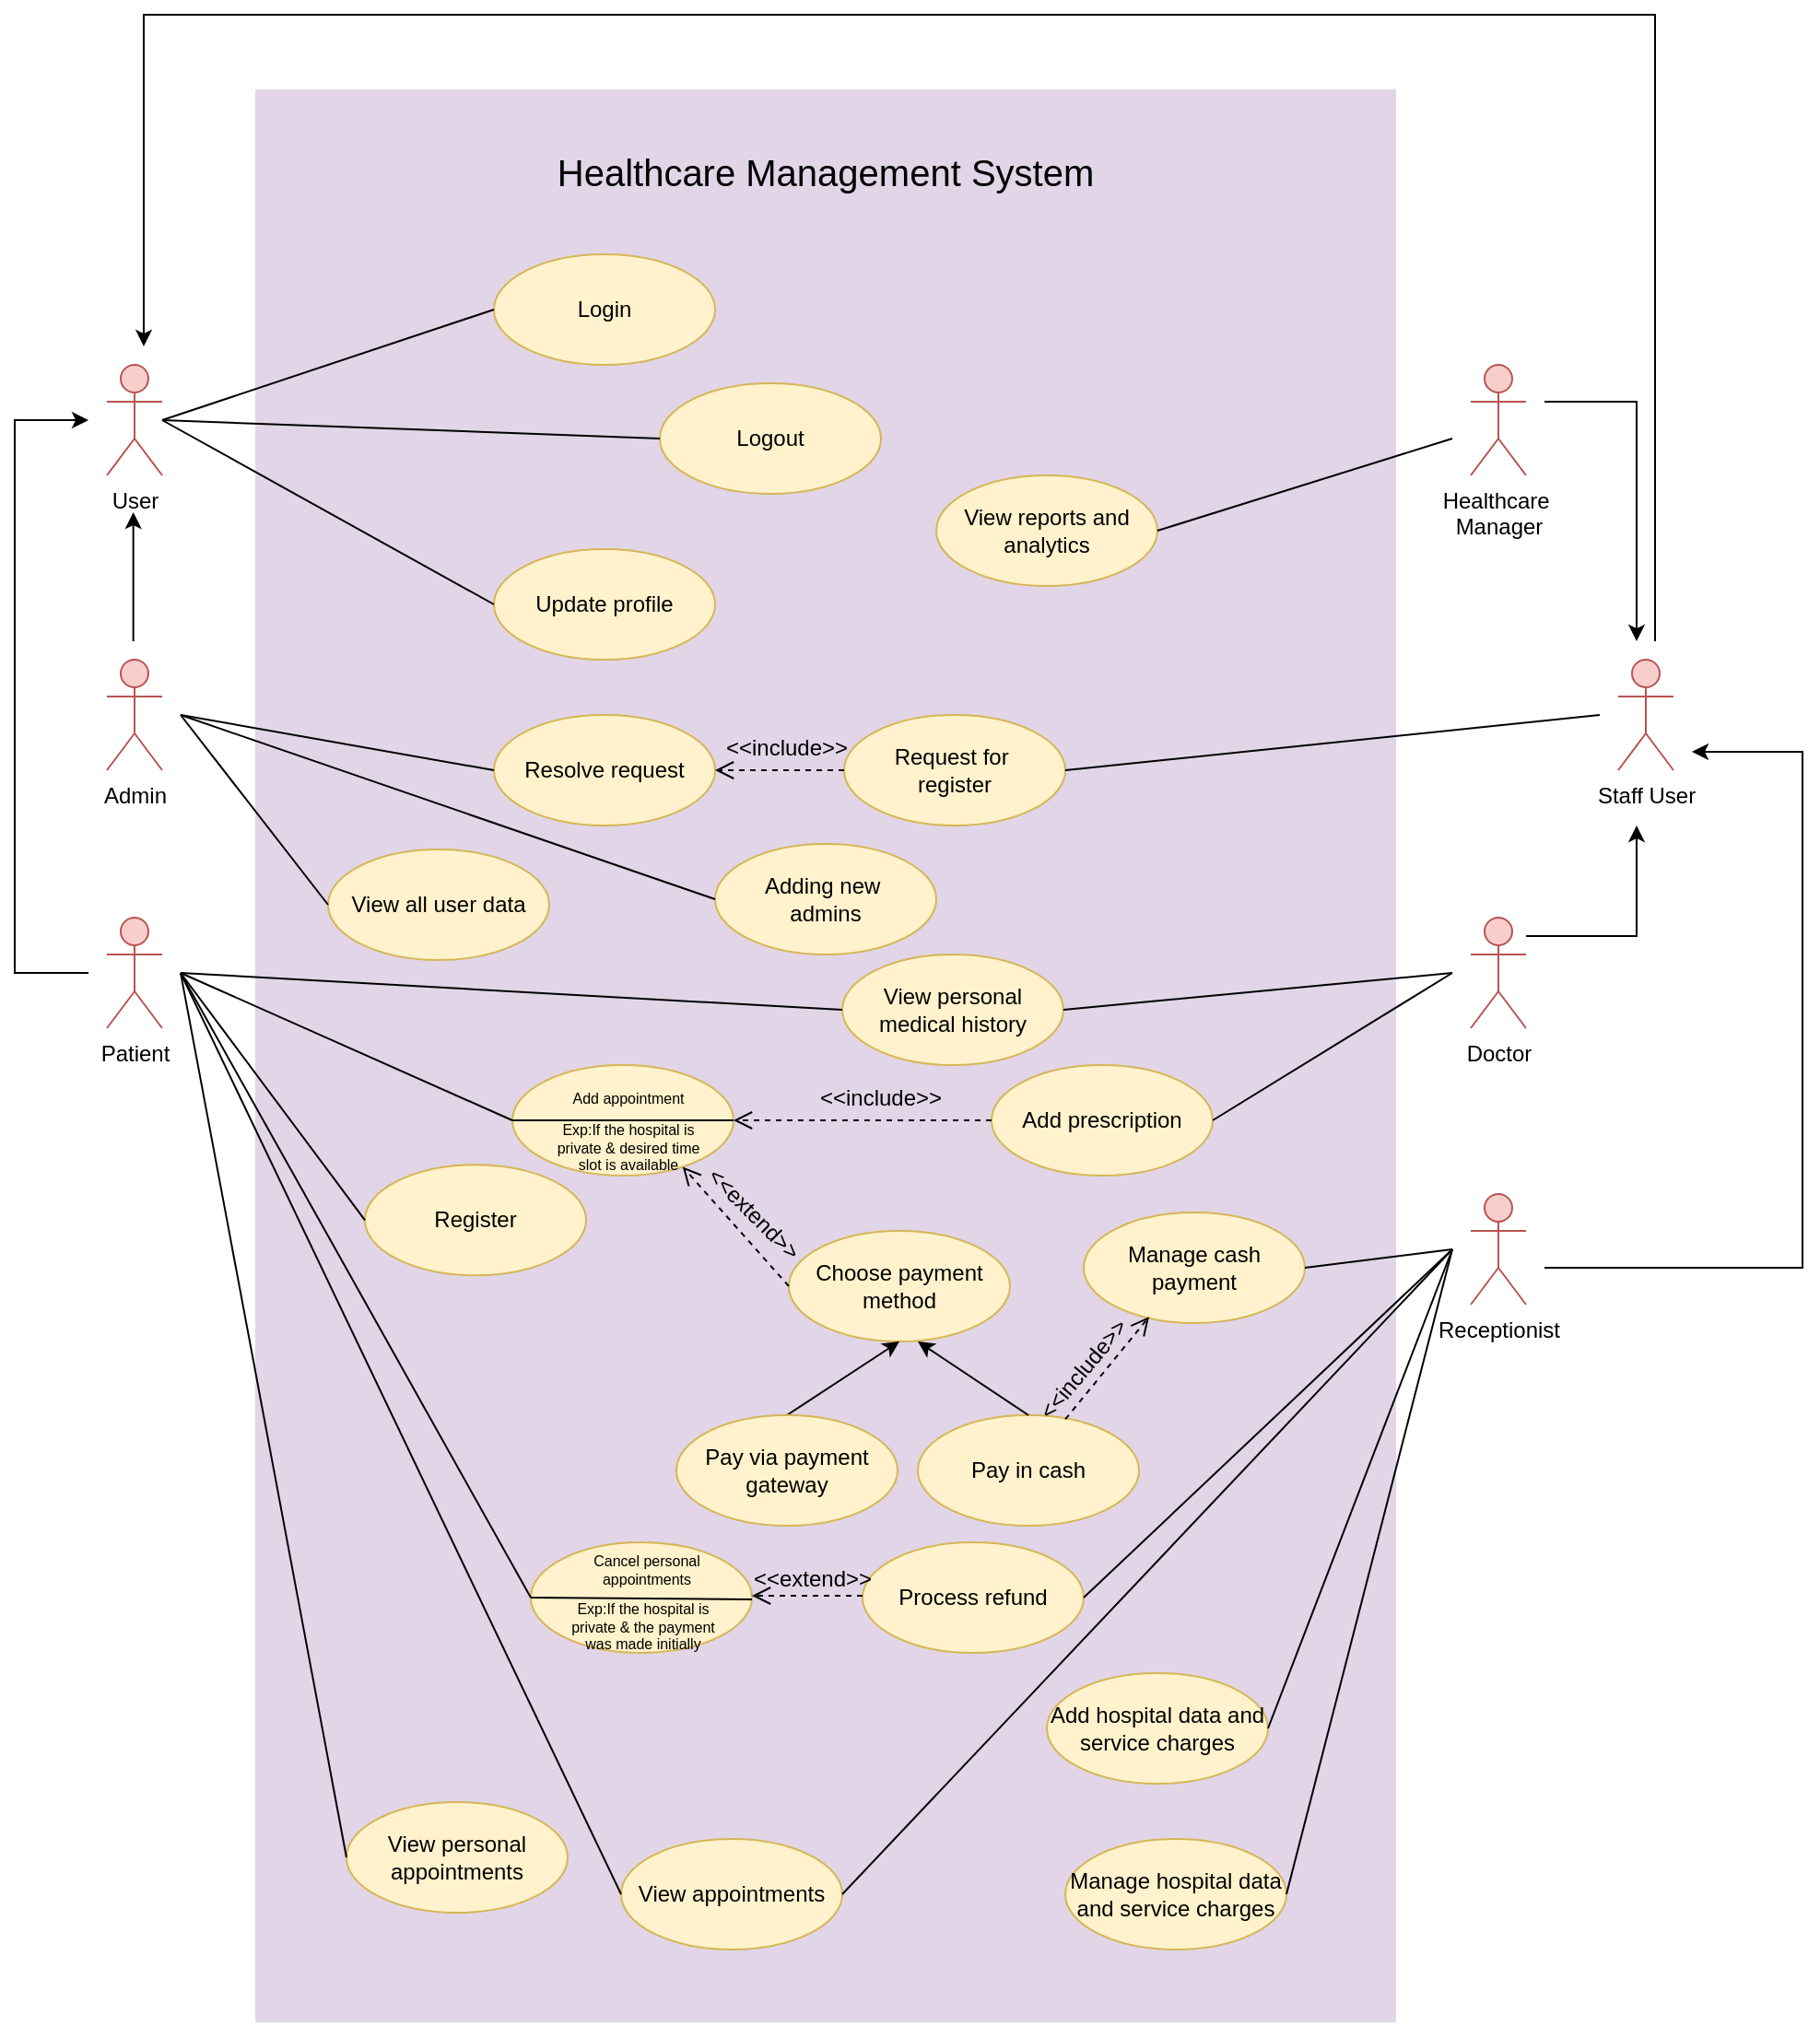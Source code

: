 <mxfile version="24.7.7">
  <diagram name="Page-1" id="v6H_yYatDB-NajqB6iEE">
    <mxGraphModel dx="1545" dy="383" grid="1" gridSize="10" guides="1" tooltips="1" connect="1" arrows="1" fold="1" page="1" pageScale="1" pageWidth="850" pageHeight="1100" math="0" shadow="0">
      <root>
        <mxCell id="0" />
        <mxCell id="1" parent="0" />
        <mxCell id="wTjUlb8jR-apnW_w9-XR-1" value="" style="rounded=0;whiteSpace=wrap;html=1;fillColor=#e1d5e7;strokeColor=#FFFFFF;" parent="1" vertex="1">
          <mxGeometry x="100" y="80" width="620" height="1050" as="geometry" />
        </mxCell>
        <mxCell id="wTjUlb8jR-apnW_w9-XR-2" value="&lt;font size=&quot;1&quot; style=&quot;&quot;&gt;&lt;span style=&quot;font-size: 20px;&quot;&gt;Healthcare Management System&lt;/span&gt;&lt;/font&gt;" style="text;html=1;align=center;verticalAlign=middle;whiteSpace=wrap;rounded=0;glass=0;" parent="1" vertex="1">
          <mxGeometry x="250" y="110" width="320" height="30" as="geometry" />
        </mxCell>
        <mxCell id="wTjUlb8jR-apnW_w9-XR-3" value="Admin" style="shape=umlActor;verticalLabelPosition=bottom;verticalAlign=top;html=1;outlineConnect=0;fillColor=#f8cecc;strokeColor=#b85450;" parent="1" vertex="1">
          <mxGeometry x="20" y="390" width="30" height="60" as="geometry" />
        </mxCell>
        <mxCell id="wTjUlb8jR-apnW_w9-XR-5" value="Healthcare&amp;nbsp;&lt;div&gt;Manager&lt;div&gt;&lt;br&gt;&lt;/div&gt;&lt;/div&gt;" style="shape=umlActor;verticalLabelPosition=bottom;verticalAlign=top;html=1;outlineConnect=0;fillColor=#f8cecc;strokeColor=#b85450;" parent="1" vertex="1">
          <mxGeometry x="760" y="230" width="30" height="60" as="geometry" />
        </mxCell>
        <mxCell id="wTjUlb8jR-apnW_w9-XR-6" value="Patient&lt;div&gt;&lt;br&gt;&lt;/div&gt;" style="shape=umlActor;verticalLabelPosition=bottom;verticalAlign=top;html=1;outlineConnect=0;fillColor=#f8cecc;strokeColor=#b85450;" parent="1" vertex="1">
          <mxGeometry x="20" y="530" width="30" height="60" as="geometry" />
        </mxCell>
        <mxCell id="wTjUlb8jR-apnW_w9-XR-7" value="&lt;div&gt;Doctor&lt;/div&gt;" style="shape=umlActor;verticalLabelPosition=bottom;verticalAlign=top;html=1;outlineConnect=0;fillColor=#f8cecc;strokeColor=#b85450;" parent="1" vertex="1">
          <mxGeometry x="760" y="530" width="30" height="60" as="geometry" />
        </mxCell>
        <mxCell id="wTjUlb8jR-apnW_w9-XR-8" value="&lt;div&gt;Receptionist&lt;/div&gt;" style="shape=umlActor;verticalLabelPosition=bottom;verticalAlign=top;html=1;outlineConnect=0;fillColor=#f8cecc;strokeColor=#b85450;" parent="1" vertex="1">
          <mxGeometry x="760" y="680" width="30" height="60" as="geometry" />
        </mxCell>
        <mxCell id="wTjUlb8jR-apnW_w9-XR-17" value="Staff User" style="shape=umlActor;verticalLabelPosition=bottom;verticalAlign=top;html=1;outlineConnect=0;fillColor=#f8cecc;strokeColor=#b85450;" parent="1" vertex="1">
          <mxGeometry x="840" y="390" width="30" height="60" as="geometry" />
        </mxCell>
        <mxCell id="wTjUlb8jR-apnW_w9-XR-22" value="User" style="shape=umlActor;verticalLabelPosition=bottom;verticalAlign=top;html=1;outlineConnect=0;fillColor=#f8cecc;strokeColor=#b85450;" parent="1" vertex="1">
          <mxGeometry x="20" y="230" width="30" height="60" as="geometry" />
        </mxCell>
        <mxCell id="wTjUlb8jR-apnW_w9-XR-25" value="Login" style="ellipse;whiteSpace=wrap;html=1;fillColor=#fff2cc;strokeColor=#d6b656;" parent="1" vertex="1">
          <mxGeometry x="230" y="170" width="120" height="60" as="geometry" />
        </mxCell>
        <mxCell id="wTjUlb8jR-apnW_w9-XR-26" value="Logout" style="ellipse;whiteSpace=wrap;html=1;fillColor=#fff2cc;strokeColor=#d6b656;" parent="1" vertex="1">
          <mxGeometry x="320" y="240" width="120" height="60" as="geometry" />
        </mxCell>
        <mxCell id="wTjUlb8jR-apnW_w9-XR-27" value="" style="endArrow=none;html=1;rounded=0;entryX=0;entryY=0.5;entryDx=0;entryDy=0;" parent="1" target="wTjUlb8jR-apnW_w9-XR-25" edge="1">
          <mxGeometry width="50" height="50" relative="1" as="geometry">
            <mxPoint x="50" y="260" as="sourcePoint" />
            <mxPoint x="400" y="400" as="targetPoint" />
          </mxGeometry>
        </mxCell>
        <mxCell id="wTjUlb8jR-apnW_w9-XR-28" value="" style="endArrow=none;html=1;rounded=0;entryX=0;entryY=0.5;entryDx=0;entryDy=0;" parent="1" target="wTjUlb8jR-apnW_w9-XR-26" edge="1">
          <mxGeometry width="50" height="50" relative="1" as="geometry">
            <mxPoint x="50" y="260" as="sourcePoint" />
            <mxPoint x="240" y="210" as="targetPoint" />
          </mxGeometry>
        </mxCell>
        <mxCell id="wTjUlb8jR-apnW_w9-XR-34" value="" style="endArrow=classic;html=1;rounded=0;" parent="1" edge="1">
          <mxGeometry width="50" height="50" relative="1" as="geometry">
            <mxPoint x="800" y="250" as="sourcePoint" />
            <mxPoint x="850" y="380" as="targetPoint" />
            <Array as="points">
              <mxPoint x="850" y="250" />
            </Array>
          </mxGeometry>
        </mxCell>
        <mxCell id="wTjUlb8jR-apnW_w9-XR-35" value="" style="endArrow=classic;html=1;rounded=0;" parent="1" edge="1">
          <mxGeometry width="50" height="50" relative="1" as="geometry">
            <mxPoint x="790" y="540" as="sourcePoint" />
            <mxPoint x="850" y="480" as="targetPoint" />
            <Array as="points">
              <mxPoint x="850" y="540" />
            </Array>
          </mxGeometry>
        </mxCell>
        <mxCell id="wTjUlb8jR-apnW_w9-XR-36" value="" style="endArrow=classic;html=1;rounded=0;" parent="1" edge="1">
          <mxGeometry width="50" height="50" relative="1" as="geometry">
            <mxPoint x="800" y="720" as="sourcePoint" />
            <mxPoint x="880" y="440" as="targetPoint" />
            <Array as="points">
              <mxPoint x="940" y="720" />
              <mxPoint x="940" y="440" />
            </Array>
          </mxGeometry>
        </mxCell>
        <mxCell id="wTjUlb8jR-apnW_w9-XR-37" value="" style="endArrow=classic;html=1;rounded=0;" parent="1" edge="1">
          <mxGeometry width="50" height="50" relative="1" as="geometry">
            <mxPoint x="34.33" y="380" as="sourcePoint" />
            <mxPoint x="34.33" y="310" as="targetPoint" />
            <Array as="points" />
          </mxGeometry>
        </mxCell>
        <mxCell id="wTjUlb8jR-apnW_w9-XR-38" value="" style="endArrow=classic;html=1;rounded=0;" parent="1" edge="1">
          <mxGeometry width="50" height="50" relative="1" as="geometry">
            <mxPoint x="10" y="560" as="sourcePoint" />
            <mxPoint x="10" y="260" as="targetPoint" />
            <Array as="points">
              <mxPoint x="-30" y="560" />
              <mxPoint x="-30" y="260" />
            </Array>
          </mxGeometry>
        </mxCell>
        <mxCell id="wTjUlb8jR-apnW_w9-XR-41" value="Register" style="ellipse;whiteSpace=wrap;html=1;fillColor=#fff2cc;strokeColor=#d6b656;" parent="1" vertex="1">
          <mxGeometry x="160" y="664.14" width="120" height="60" as="geometry" />
        </mxCell>
        <mxCell id="wTjUlb8jR-apnW_w9-XR-42" value="" style="endArrow=none;html=1;rounded=0;entryX=0;entryY=0.5;entryDx=0;entryDy=0;" parent="1" target="wTjUlb8jR-apnW_w9-XR-41" edge="1">
          <mxGeometry width="50" height="50" relative="1" as="geometry">
            <mxPoint x="60" y="560" as="sourcePoint" />
            <mxPoint x="400" y="400" as="targetPoint" />
          </mxGeometry>
        </mxCell>
        <mxCell id="wTjUlb8jR-apnW_w9-XR-43" value="Request for&amp;nbsp;&lt;div&gt;register&lt;/div&gt;" style="ellipse;whiteSpace=wrap;html=1;fillColor=#fff2cc;strokeColor=#d6b656;" parent="1" vertex="1">
          <mxGeometry x="420" y="420" width="120" height="60" as="geometry" />
        </mxCell>
        <mxCell id="wTjUlb8jR-apnW_w9-XR-44" value="" style="endArrow=none;html=1;rounded=0;exitX=1;exitY=0.5;exitDx=0;exitDy=0;" parent="1" source="wTjUlb8jR-apnW_w9-XR-43" edge="1">
          <mxGeometry width="50" height="50" relative="1" as="geometry">
            <mxPoint x="350" y="430" as="sourcePoint" />
            <mxPoint x="830" y="420" as="targetPoint" />
          </mxGeometry>
        </mxCell>
        <mxCell id="wTjUlb8jR-apnW_w9-XR-45" value="View personal medical history" style="ellipse;whiteSpace=wrap;html=1;fillColor=#fff2cc;strokeColor=#d6b656;" parent="1" vertex="1">
          <mxGeometry x="419" y="550" width="120" height="60" as="geometry" />
        </mxCell>
        <mxCell id="wTjUlb8jR-apnW_w9-XR-46" value="" style="endArrow=none;html=1;rounded=0;entryX=0;entryY=0.5;entryDx=0;entryDy=0;" parent="1" target="wTjUlb8jR-apnW_w9-XR-45" edge="1">
          <mxGeometry width="50" height="50" relative="1" as="geometry">
            <mxPoint x="60" y="560" as="sourcePoint" />
            <mxPoint x="400" y="510" as="targetPoint" />
          </mxGeometry>
        </mxCell>
        <mxCell id="wTjUlb8jR-apnW_w9-XR-47" value="" style="endArrow=none;html=1;rounded=0;exitX=1;exitY=0.5;exitDx=0;exitDy=0;" parent="1" source="wTjUlb8jR-apnW_w9-XR-45" edge="1">
          <mxGeometry width="50" height="50" relative="1" as="geometry">
            <mxPoint x="350" y="560" as="sourcePoint" />
            <mxPoint x="750" y="560" as="targetPoint" />
          </mxGeometry>
        </mxCell>
        <mxCell id="wTjUlb8jR-apnW_w9-XR-48" value="View appointments" style="ellipse;whiteSpace=wrap;html=1;fillColor=#fff2cc;strokeColor=#d6b656;" parent="1" vertex="1">
          <mxGeometry x="299" y="1030" width="120" height="60" as="geometry" />
        </mxCell>
        <mxCell id="wTjUlb8jR-apnW_w9-XR-49" value="" style="endArrow=none;html=1;rounded=0;entryX=0;entryY=0.5;entryDx=0;entryDy=0;" parent="1" target="wTjUlb8jR-apnW_w9-XR-48" edge="1">
          <mxGeometry width="50" height="50" relative="1" as="geometry">
            <mxPoint x="60" y="560" as="sourcePoint" />
            <mxPoint x="450" y="480" as="targetPoint" />
          </mxGeometry>
        </mxCell>
        <mxCell id="wTjUlb8jR-apnW_w9-XR-50" value="" style="endArrow=none;html=1;rounded=0;exitX=1;exitY=0.5;exitDx=0;exitDy=0;" parent="1" source="wTjUlb8jR-apnW_w9-XR-48" edge="1">
          <mxGeometry width="50" height="50" relative="1" as="geometry">
            <mxPoint x="400" y="530" as="sourcePoint" />
            <mxPoint x="750" y="710" as="targetPoint" />
          </mxGeometry>
        </mxCell>
        <mxCell id="wTjUlb8jR-apnW_w9-XR-51" value="Update profile" style="ellipse;whiteSpace=wrap;html=1;fillColor=#fff2cc;strokeColor=#d6b656;" parent="1" vertex="1">
          <mxGeometry x="230" y="330" width="120" height="60" as="geometry" />
        </mxCell>
        <mxCell id="wTjUlb8jR-apnW_w9-XR-52" value="" style="endArrow=none;html=1;rounded=0;exitX=0;exitY=0.5;exitDx=0;exitDy=0;" parent="1" source="wTjUlb8jR-apnW_w9-XR-51" edge="1">
          <mxGeometry width="50" height="50" relative="1" as="geometry">
            <mxPoint x="400" y="780" as="sourcePoint" />
            <mxPoint x="50" y="260" as="targetPoint" />
          </mxGeometry>
        </mxCell>
        <mxCell id="wTjUlb8jR-apnW_w9-XR-53" value="" style="endArrow=classic;html=1;rounded=0;" parent="1" edge="1">
          <mxGeometry width="50" height="50" relative="1" as="geometry">
            <mxPoint x="860" y="380" as="sourcePoint" />
            <mxPoint x="40" y="220" as="targetPoint" />
            <Array as="points">
              <mxPoint x="860" y="40" />
              <mxPoint x="440" y="40" />
              <mxPoint x="40" y="40" />
            </Array>
          </mxGeometry>
        </mxCell>
        <mxCell id="wTjUlb8jR-apnW_w9-XR-56" value="" style="ellipse;whiteSpace=wrap;html=1;fillColor=#fff2cc;strokeColor=#d6b656;" parent="1" vertex="1">
          <mxGeometry x="240" y="610" width="120" height="60" as="geometry" />
        </mxCell>
        <mxCell id="wTjUlb8jR-apnW_w9-XR-57" value="" style="ellipse;whiteSpace=wrap;html=1;fillColor=#fff2cc;strokeColor=#d6b656;" parent="1" vertex="1">
          <mxGeometry x="250" y="869" width="120" height="60" as="geometry" />
        </mxCell>
        <mxCell id="wTjUlb8jR-apnW_w9-XR-58" value="View personal appointments" style="ellipse;whiteSpace=wrap;html=1;fillColor=#fff2cc;strokeColor=#d6b656;" parent="1" vertex="1">
          <mxGeometry x="150" y="1010" width="120" height="60" as="geometry" />
        </mxCell>
        <mxCell id="wTjUlb8jR-apnW_w9-XR-59" value="" style="endArrow=none;html=1;rounded=0;entryX=0;entryY=0.5;entryDx=0;entryDy=0;" parent="1" target="wTjUlb8jR-apnW_w9-XR-56" edge="1">
          <mxGeometry width="50" height="50" relative="1" as="geometry">
            <mxPoint x="60" y="560" as="sourcePoint" />
            <mxPoint x="700" y="700" as="targetPoint" />
          </mxGeometry>
        </mxCell>
        <mxCell id="wTjUlb8jR-apnW_w9-XR-60" value="" style="endArrow=none;html=1;rounded=0;entryX=0;entryY=0.5;entryDx=0;entryDy=0;" parent="1" target="wTjUlb8jR-apnW_w9-XR-58" edge="1">
          <mxGeometry width="50" height="50" relative="1" as="geometry">
            <mxPoint x="60" y="560" as="sourcePoint" />
            <mxPoint x="700" y="700" as="targetPoint" />
          </mxGeometry>
        </mxCell>
        <mxCell id="wTjUlb8jR-apnW_w9-XR-61" value="" style="endArrow=none;html=1;rounded=0;exitX=0;exitY=0.5;exitDx=0;exitDy=0;" parent="1" source="wTjUlb8jR-apnW_w9-XR-57" edge="1">
          <mxGeometry width="50" height="50" relative="1" as="geometry">
            <mxPoint x="650" y="750" as="sourcePoint" />
            <mxPoint x="60" y="560" as="targetPoint" />
          </mxGeometry>
        </mxCell>
        <mxCell id="wTjUlb8jR-apnW_w9-XR-63" value="View reports and analytics" style="ellipse;whiteSpace=wrap;html=1;fillColor=#fff2cc;strokeColor=#d6b656;" parent="1" vertex="1">
          <mxGeometry x="470" y="290" width="120" height="60" as="geometry" />
        </mxCell>
        <mxCell id="wTjUlb8jR-apnW_w9-XR-64" value="" style="endArrow=none;html=1;rounded=0;exitX=1;exitY=0.5;exitDx=0;exitDy=0;" parent="1" source="wTjUlb8jR-apnW_w9-XR-63" edge="1">
          <mxGeometry width="50" height="50" relative="1" as="geometry">
            <mxPoint x="590" y="550" as="sourcePoint" />
            <mxPoint x="750" y="270" as="targetPoint" />
          </mxGeometry>
        </mxCell>
        <mxCell id="wTjUlb8jR-apnW_w9-XR-65" value="Add prescription" style="ellipse;whiteSpace=wrap;html=1;fillColor=#fff2cc;strokeColor=#d6b656;" parent="1" vertex="1">
          <mxGeometry x="500" y="610" width="120" height="60" as="geometry" />
        </mxCell>
        <mxCell id="wTjUlb8jR-apnW_w9-XR-66" value="" style="endArrow=none;html=1;rounded=0;exitX=1;exitY=0.5;exitDx=0;exitDy=0;" parent="1" source="wTjUlb8jR-apnW_w9-XR-65" edge="1">
          <mxGeometry width="50" height="50" relative="1" as="geometry">
            <mxPoint x="590" y="610" as="sourcePoint" />
            <mxPoint x="750" y="560" as="targetPoint" />
          </mxGeometry>
        </mxCell>
        <mxCell id="wTjUlb8jR-apnW_w9-XR-72" value="" style="html=1;verticalAlign=bottom;endArrow=open;dashed=1;endSize=8;curved=0;rounded=0;exitX=0;exitY=0.5;exitDx=0;exitDy=0;entryX=1;entryY=0.5;entryDx=0;entryDy=0;" parent="1" source="wTjUlb8jR-apnW_w9-XR-65" target="wTjUlb8jR-apnW_w9-XR-56" edge="1">
          <mxGeometry relative="1" as="geometry">
            <mxPoint x="530" y="615" as="targetPoint" />
          </mxGeometry>
        </mxCell>
        <mxCell id="wTjUlb8jR-apnW_w9-XR-73" value="&amp;lt;&amp;lt;include&amp;gt;&amp;gt;" style="text;html=1;align=center;verticalAlign=middle;whiteSpace=wrap;rounded=0;" parent="1" vertex="1">
          <mxGeometry x="410" y="613" width="60" height="30" as="geometry" />
        </mxCell>
        <mxCell id="wTjUlb8jR-apnW_w9-XR-76" value="Resolve request" style="ellipse;whiteSpace=wrap;html=1;fillColor=#fff2cc;strokeColor=#d6b656;" parent="1" vertex="1">
          <mxGeometry x="230" y="420" width="120" height="60" as="geometry" />
        </mxCell>
        <mxCell id="wTjUlb8jR-apnW_w9-XR-77" value="" style="endArrow=none;html=1;rounded=0;entryX=0;entryY=0.5;entryDx=0;entryDy=0;" parent="1" target="wTjUlb8jR-apnW_w9-XR-76" edge="1">
          <mxGeometry width="50" height="50" relative="1" as="geometry">
            <mxPoint x="60" y="420" as="sourcePoint" />
            <mxPoint x="560" y="590" as="targetPoint" />
          </mxGeometry>
        </mxCell>
        <mxCell id="wTjUlb8jR-apnW_w9-XR-78" value="&amp;lt;&amp;lt;include&amp;gt;&amp;gt;" style="text;html=1;align=center;verticalAlign=middle;whiteSpace=wrap;rounded=0;" parent="1" vertex="1">
          <mxGeometry x="359" y="423" width="60" height="30" as="geometry" />
        </mxCell>
        <mxCell id="wTjUlb8jR-apnW_w9-XR-79" value="" style="html=1;verticalAlign=bottom;endArrow=open;dashed=1;endSize=8;curved=0;rounded=0;exitX=0;exitY=0.5;exitDx=0;exitDy=0;entryX=1;entryY=0.5;entryDx=0;entryDy=0;" parent="1" source="wTjUlb8jR-apnW_w9-XR-43" target="wTjUlb8jR-apnW_w9-XR-76" edge="1">
          <mxGeometry relative="1" as="geometry">
            <mxPoint x="370" y="590" as="targetPoint" />
            <mxPoint x="470" y="590" as="sourcePoint" />
            <Array as="points" />
          </mxGeometry>
        </mxCell>
        <mxCell id="wTjUlb8jR-apnW_w9-XR-80" value="Adding new&amp;nbsp;&lt;div&gt;admins&lt;/div&gt;" style="ellipse;whiteSpace=wrap;html=1;fillColor=#fff2cc;strokeColor=#d6b656;" parent="1" vertex="1">
          <mxGeometry x="350" y="490" width="120" height="60" as="geometry" />
        </mxCell>
        <mxCell id="wTjUlb8jR-apnW_w9-XR-81" value="" style="endArrow=none;html=1;rounded=0;entryX=0;entryY=0.5;entryDx=0;entryDy=0;" parent="1" target="wTjUlb8jR-apnW_w9-XR-80" edge="1">
          <mxGeometry width="50" height="50" relative="1" as="geometry">
            <mxPoint x="60" y="420" as="sourcePoint" />
            <mxPoint x="520" y="590" as="targetPoint" />
          </mxGeometry>
        </mxCell>
        <mxCell id="wTjUlb8jR-apnW_w9-XR-83" value="View all user data" style="ellipse;whiteSpace=wrap;html=1;fillColor=#fff2cc;strokeColor=#d6b656;" parent="1" vertex="1">
          <mxGeometry x="140" y="493" width="120" height="60" as="geometry" />
        </mxCell>
        <mxCell id="wTjUlb8jR-apnW_w9-XR-85" value="" style="endArrow=none;html=1;rounded=0;entryX=0;entryY=0.5;entryDx=0;entryDy=0;" parent="1" target="wTjUlb8jR-apnW_w9-XR-83" edge="1">
          <mxGeometry width="50" height="50" relative="1" as="geometry">
            <mxPoint x="60" y="420" as="sourcePoint" />
            <mxPoint x="610" y="580" as="targetPoint" />
          </mxGeometry>
        </mxCell>
        <mxCell id="wTjUlb8jR-apnW_w9-XR-86" value="Add hospital data and service charges" style="ellipse;whiteSpace=wrap;html=1;fillColor=#fff2cc;strokeColor=#d6b656;" parent="1" vertex="1">
          <mxGeometry x="530" y="940" width="120" height="60" as="geometry" />
        </mxCell>
        <mxCell id="wTjUlb8jR-apnW_w9-XR-87" value="Manage hospital data and service charges" style="ellipse;whiteSpace=wrap;html=1;fillColor=#fff2cc;strokeColor=#d6b656;" parent="1" vertex="1">
          <mxGeometry x="540" y="1030" width="120" height="60" as="geometry" />
        </mxCell>
        <mxCell id="wTjUlb8jR-apnW_w9-XR-88" value="" style="endArrow=none;html=1;rounded=0;exitX=1;exitY=0.5;exitDx=0;exitDy=0;" parent="1" source="wTjUlb8jR-apnW_w9-XR-87" edge="1">
          <mxGeometry width="50" height="50" relative="1" as="geometry">
            <mxPoint x="860" y="670" as="sourcePoint" />
            <mxPoint x="750" y="710" as="targetPoint" />
          </mxGeometry>
        </mxCell>
        <mxCell id="wTjUlb8jR-apnW_w9-XR-89" value="" style="endArrow=none;html=1;rounded=0;exitX=1;exitY=0.5;exitDx=0;exitDy=0;" parent="1" source="wTjUlb8jR-apnW_w9-XR-86" edge="1">
          <mxGeometry width="50" height="50" relative="1" as="geometry">
            <mxPoint x="860" y="670" as="sourcePoint" />
            <mxPoint x="750" y="710" as="targetPoint" />
          </mxGeometry>
        </mxCell>
        <mxCell id="wTjUlb8jR-apnW_w9-XR-91" value="Choose payment method" style="ellipse;whiteSpace=wrap;html=1;fillColor=#fff2cc;strokeColor=#d6b656;" parent="1" vertex="1">
          <mxGeometry x="390" y="700" width="120" height="60" as="geometry" />
        </mxCell>
        <mxCell id="wTjUlb8jR-apnW_w9-XR-92" value="" style="html=1;verticalAlign=bottom;endArrow=open;dashed=1;endSize=8;curved=0;rounded=0;exitX=0;exitY=0.5;exitDx=0;exitDy=0;exitPerimeter=0;entryX=0.77;entryY=0.92;entryDx=0;entryDy=0;entryPerimeter=0;" parent="1" source="wTjUlb8jR-apnW_w9-XR-91" target="wTjUlb8jR-apnW_w9-XR-56" edge="1">
          <mxGeometry relative="1" as="geometry">
            <mxPoint x="340" y="680" as="targetPoint" />
            <mxPoint x="510" y="650" as="sourcePoint" />
            <Array as="points" />
          </mxGeometry>
        </mxCell>
        <mxCell id="wTjUlb8jR-apnW_w9-XR-93" value="&amp;lt;&amp;lt;extend&amp;gt;&amp;gt;" style="text;html=1;align=center;verticalAlign=middle;whiteSpace=wrap;rounded=0;rotation=45;" parent="1" vertex="1">
          <mxGeometry x="346" y="676" width="50" height="30" as="geometry" />
        </mxCell>
        <mxCell id="wTjUlb8jR-apnW_w9-XR-94" value="" style="endArrow=classic;html=1;rounded=0;entryX=0.5;entryY=1;entryDx=0;entryDy=0;exitX=0.5;exitY=0;exitDx=0;exitDy=0;" parent="1" source="wTjUlb8jR-apnW_w9-XR-95" target="wTjUlb8jR-apnW_w9-XR-91" edge="1">
          <mxGeometry width="50" height="50" relative="1" as="geometry">
            <mxPoint x="480" y="640" as="sourcePoint" />
            <mxPoint x="530" y="590" as="targetPoint" />
          </mxGeometry>
        </mxCell>
        <mxCell id="wTjUlb8jR-apnW_w9-XR-95" value="Pay via payment gateway" style="ellipse;whiteSpace=wrap;html=1;fillColor=#fff2cc;strokeColor=#d6b656;" parent="1" vertex="1">
          <mxGeometry x="329" y="800" width="120" height="60" as="geometry" />
        </mxCell>
        <mxCell id="wTjUlb8jR-apnW_w9-XR-96" value="Pay in cash" style="ellipse;whiteSpace=wrap;html=1;fillColor=#fff2cc;strokeColor=#d6b656;" parent="1" vertex="1">
          <mxGeometry x="460" y="800" width="120" height="60" as="geometry" />
        </mxCell>
        <mxCell id="wTjUlb8jR-apnW_w9-XR-97" value="" style="endArrow=classic;html=1;rounded=0;exitX=0.5;exitY=0;exitDx=0;exitDy=0;" parent="1" source="wTjUlb8jR-apnW_w9-XR-96" edge="1">
          <mxGeometry width="50" height="50" relative="1" as="geometry">
            <mxPoint x="429" y="800" as="sourcePoint" />
            <mxPoint x="460" y="760" as="targetPoint" />
          </mxGeometry>
        </mxCell>
        <mxCell id="wTjUlb8jR-apnW_w9-XR-98" value="Manage cash payment" style="ellipse;whiteSpace=wrap;html=1;fillColor=#fff2cc;strokeColor=#d6b656;" parent="1" vertex="1">
          <mxGeometry x="550" y="690" width="120" height="60" as="geometry" />
        </mxCell>
        <mxCell id="wTjUlb8jR-apnW_w9-XR-99" value="" style="endArrow=none;html=1;rounded=0;exitX=1;exitY=0.5;exitDx=0;exitDy=0;" parent="1" source="wTjUlb8jR-apnW_w9-XR-98" edge="1">
          <mxGeometry width="50" height="50" relative="1" as="geometry">
            <mxPoint x="540" y="650" as="sourcePoint" />
            <mxPoint x="750" y="710" as="targetPoint" />
          </mxGeometry>
        </mxCell>
        <mxCell id="wTjUlb8jR-apnW_w9-XR-100" value="&amp;lt;&amp;lt;include&amp;gt;&amp;gt;" style="text;html=1;align=center;verticalAlign=middle;whiteSpace=wrap;rounded=0;rotation=310;" parent="1" vertex="1">
          <mxGeometry x="520" y="760" width="60" height="30" as="geometry" />
        </mxCell>
        <mxCell id="wTjUlb8jR-apnW_w9-XR-101" value="" style="html=1;verticalAlign=bottom;endArrow=open;dashed=1;endSize=8;curved=0;rounded=0;exitX=0.667;exitY=0.037;exitDx=0;exitDy=0;exitPerimeter=0;entryX=0.296;entryY=0.943;entryDx=0;entryDy=0;entryPerimeter=0;" parent="1" source="wTjUlb8jR-apnW_w9-XR-96" target="wTjUlb8jR-apnW_w9-XR-98" edge="1">
          <mxGeometry relative="1" as="geometry">
            <mxPoint x="590" y="740" as="targetPoint" />
            <mxPoint x="510" y="650" as="sourcePoint" />
          </mxGeometry>
        </mxCell>
        <mxCell id="wTjUlb8jR-apnW_w9-XR-107" value="Process refund" style="ellipse;whiteSpace=wrap;html=1;fillColor=#fff2cc;strokeColor=#d6b656;" parent="1" vertex="1">
          <mxGeometry x="430" y="869" width="120" height="60" as="geometry" />
        </mxCell>
        <mxCell id="wTjUlb8jR-apnW_w9-XR-108" value="" style="endArrow=none;html=1;rounded=0;exitX=1;exitY=0.5;exitDx=0;exitDy=0;" parent="1" source="wTjUlb8jR-apnW_w9-XR-107" edge="1">
          <mxGeometry width="50" height="50" relative="1" as="geometry">
            <mxPoint x="630" y="770" as="sourcePoint" />
            <mxPoint x="750" y="710" as="targetPoint" />
          </mxGeometry>
        </mxCell>
        <mxCell id="wTjUlb8jR-apnW_w9-XR-109" value="&amp;lt;&amp;lt;extend&amp;gt;&amp;gt;" style="text;html=1;align=center;verticalAlign=middle;whiteSpace=wrap;rounded=0;rotation=0;" parent="1" vertex="1">
          <mxGeometry x="378" y="874" width="50" height="30" as="geometry" />
        </mxCell>
        <mxCell id="wTjUlb8jR-apnW_w9-XR-110" value="" style="html=1;verticalAlign=bottom;endArrow=open;dashed=1;endSize=8;curved=0;rounded=0;exitX=0;exitY=0.5;exitDx=0;exitDy=0;entryX=1;entryY=0.5;entryDx=0;entryDy=0;" parent="1" edge="1">
          <mxGeometry relative="1" as="geometry">
            <mxPoint x="370" y="898" as="targetPoint" />
            <mxPoint x="430" y="898" as="sourcePoint" />
            <Array as="points" />
          </mxGeometry>
        </mxCell>
        <mxCell id="2XB6z5YYeo07DEl9PRJ3-1" value="&lt;font style=&quot;font-size: 8px;&quot;&gt;Add appointment&lt;/font&gt;" style="text;html=1;align=center;verticalAlign=middle;whiteSpace=wrap;rounded=0;fontSize=8;" parent="1" vertex="1">
          <mxGeometry x="263" y="613" width="80" height="30" as="geometry" />
        </mxCell>
        <mxCell id="2XB6z5YYeo07DEl9PRJ3-2" value="" style="endArrow=none;html=1;rounded=0;entryX=1;entryY=0.5;entryDx=0;entryDy=0;" parent="1" target="wTjUlb8jR-apnW_w9-XR-56" edge="1">
          <mxGeometry width="50" height="50" relative="1" as="geometry">
            <mxPoint x="240" y="640" as="sourcePoint" />
            <mxPoint x="380" y="790" as="targetPoint" />
          </mxGeometry>
        </mxCell>
        <mxCell id="2XB6z5YYeo07DEl9PRJ3-3" value="&lt;span style=&quot;&quot;&gt;Exp:If the hospital is private &amp;amp;&amp;nbsp;desired time slot is available&lt;/span&gt;" style="text;html=1;align=center;verticalAlign=middle;whiteSpace=wrap;rounded=0;fontSize=8;" parent="1" vertex="1">
          <mxGeometry x="260" y="640" width="86" height="30" as="geometry" />
        </mxCell>
        <mxCell id="2XB6z5YYeo07DEl9PRJ3-6" value="" style="endArrow=none;html=1;rounded=0;exitX=0;exitY=0.5;exitDx=0;exitDy=0;" parent="1" source="wTjUlb8jR-apnW_w9-XR-57" edge="1">
          <mxGeometry width="50" height="50" relative="1" as="geometry">
            <mxPoint x="530" y="890" as="sourcePoint" />
            <mxPoint x="370" y="900" as="targetPoint" />
          </mxGeometry>
        </mxCell>
        <mxCell id="2XB6z5YYeo07DEl9PRJ3-9" value="&lt;span style=&quot;&quot;&gt;Exp:If the hospital is private &amp;amp; the payment was made initially&lt;/span&gt;" style="text;html=1;align=center;verticalAlign=middle;whiteSpace=wrap;rounded=0;fontSize=8;" parent="1" vertex="1">
          <mxGeometry x="268" y="900" width="86" height="30" as="geometry" />
        </mxCell>
        <mxCell id="2XB6z5YYeo07DEl9PRJ3-10" value="Cancel personal appointments" style="text;html=1;align=center;verticalAlign=middle;whiteSpace=wrap;rounded=0;fontSize=8;" parent="1" vertex="1">
          <mxGeometry x="270" y="869" width="86" height="30" as="geometry" />
        </mxCell>
      </root>
    </mxGraphModel>
  </diagram>
</mxfile>
